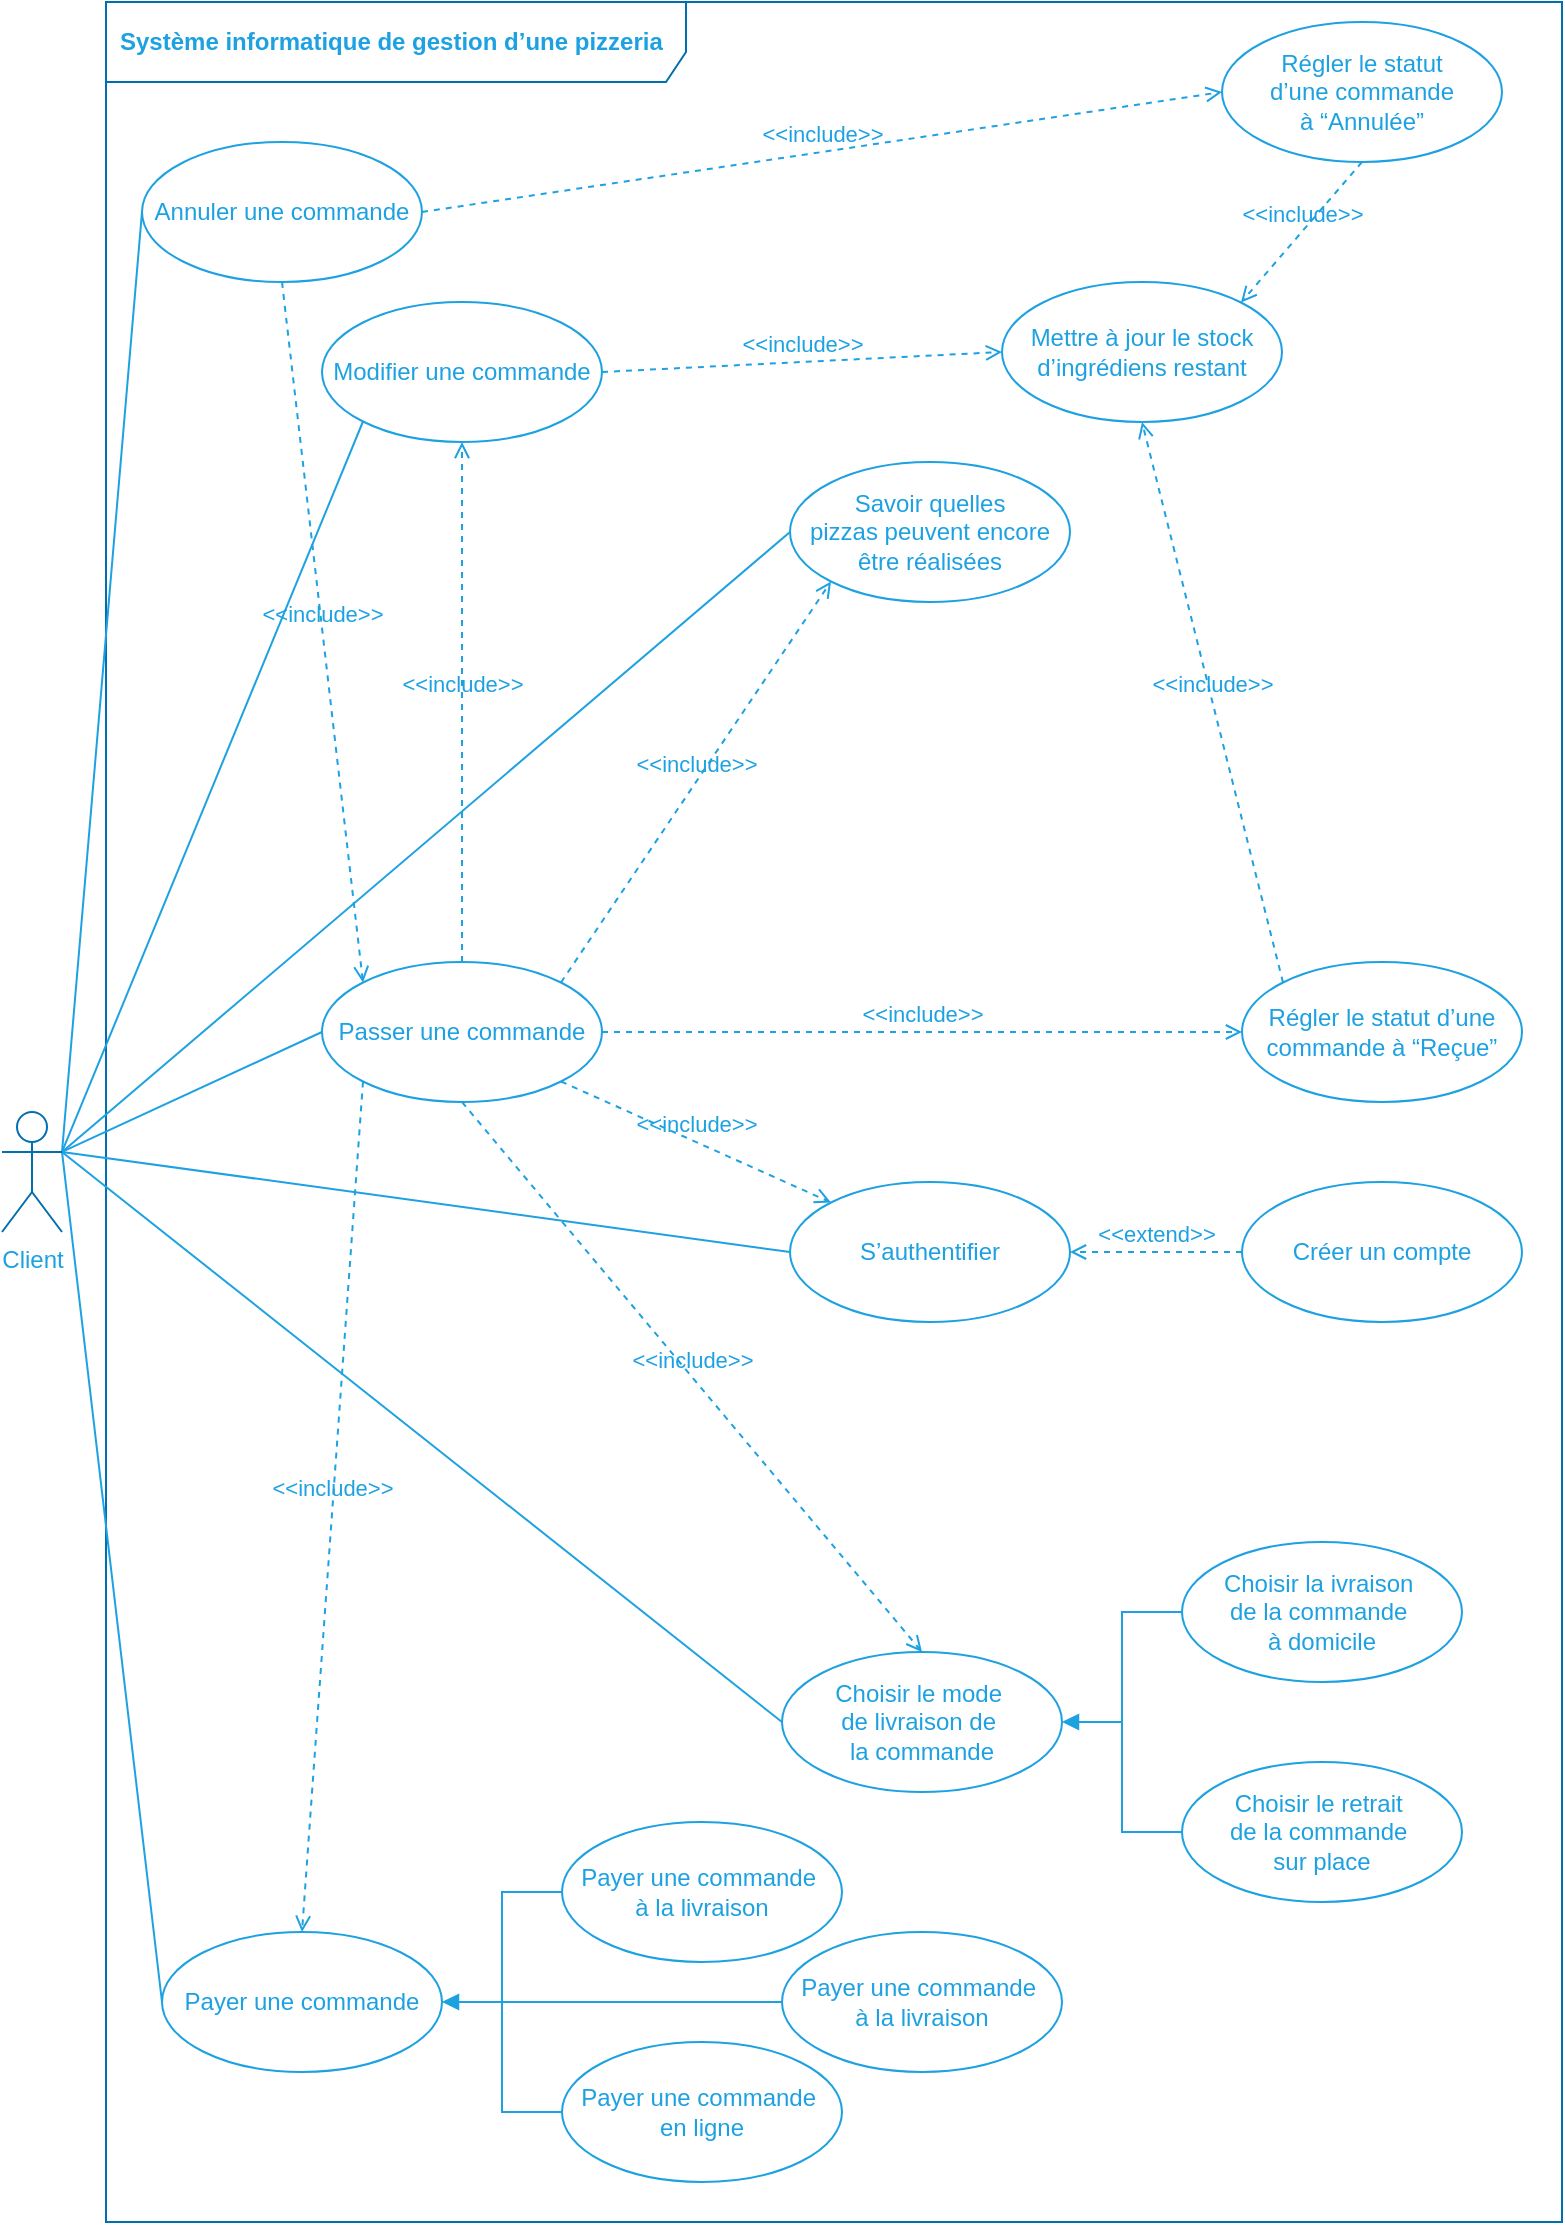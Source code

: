 <mxfile>
    <diagram id="ZDwU52DMAoR-JBrt6ogk" name="Page-1">
        <mxGraphModel dx="930" dy="735" grid="1" gridSize="10" guides="1" tooltips="1" connect="1" arrows="1" fold="1" page="1" pageScale="1" pageWidth="827" pageHeight="1169" math="0" shadow="0">
            <root>
                <mxCell id="0"/>
                <mxCell id="99" value="Application" style="" parent="0"/>
                <mxCell id="207" value="&lt;font color=&quot;#1da1e1&quot;&gt;Système informatique de gestion d’une pizzeria&lt;/font&gt;" style="shape=umlFrame;whiteSpace=wrap;html=1;width=290;height=40;boundedLbl=1;verticalAlign=middle;align=left;spacingLeft=5;strokeColor=#006EAF;fontColor=#ffffff;fillColor=none;fontStyle=1" parent="99" vertex="1">
                    <mxGeometry x="72" y="30" width="728" height="1110" as="geometry"/>
                </mxCell>
                <mxCell id="199" value="&lt;font color=&quot;#1da1e1&quot;&gt;Mettre à jour le stock d’ingrédiens restant&lt;/font&gt;" style="ellipse;whiteSpace=wrap;html=1;fillColor=none;strokeColor=#1DA1E1;" parent="99" vertex="1">
                    <mxGeometry x="520" y="170" width="140" height="70" as="geometry"/>
                </mxCell>
                <mxCell id="201" value="&lt;font color=&quot;#1da1e1&quot;&gt;Régler le statut d’une commande à “Reçue”&lt;/font&gt;" style="ellipse;whiteSpace=wrap;html=1;fillColor=none;strokeColor=#1DA1E1;" parent="99" vertex="1">
                    <mxGeometry x="640" y="510" width="140" height="70" as="geometry"/>
                </mxCell>
                <mxCell id="242" style="edgeStyle=none;rounded=0;orthogonalLoop=1;jettySize=auto;html=1;exitX=0;exitY=1;exitDx=0;exitDy=0;entryX=1;entryY=0.333;entryDx=0;entryDy=0;entryPerimeter=0;endArrow=none;endFill=0;strokeColor=#1DA1E1;" parent="99" source="202" target="7" edge="1">
                    <mxGeometry relative="1" as="geometry"/>
                </mxCell>
                <mxCell id="202" value="&lt;font color=&quot;#1da1e1&quot;&gt;Modifier une commande&lt;/font&gt;" style="ellipse;whiteSpace=wrap;html=1;fillColor=none;strokeColor=#1DA1E1;" parent="99" vertex="1">
                    <mxGeometry x="180" y="180" width="140" height="70" as="geometry"/>
                </mxCell>
                <mxCell id="243" style="edgeStyle=none;rounded=0;orthogonalLoop=1;jettySize=auto;html=1;exitX=0;exitY=0.5;exitDx=0;exitDy=0;entryX=1;entryY=0.333;entryDx=0;entryDy=0;entryPerimeter=0;endArrow=none;endFill=0;strokeColor=#1DA1E1;" parent="99" source="203" target="7" edge="1">
                    <mxGeometry relative="1" as="geometry"/>
                </mxCell>
                <mxCell id="203" value="&lt;font color=&quot;#1da1e1&quot;&gt;Annuler une commande&lt;/font&gt;" style="ellipse;whiteSpace=wrap;html=1;fillColor=none;strokeColor=#1DA1E1;" parent="99" vertex="1">
                    <mxGeometry x="90" y="100" width="140" height="70" as="geometry"/>
                </mxCell>
                <mxCell id="223" style="edgeStyle=none;rounded=0;orthogonalLoop=1;jettySize=auto;html=1;exitX=0;exitY=0.5;exitDx=0;exitDy=0;entryX=1;entryY=0.333;entryDx=0;entryDy=0;entryPerimeter=0;endArrow=none;endFill=0;strokeColor=#1DA1E1;" parent="99" source="193" target="7" edge="1">
                    <mxGeometry relative="1" as="geometry"/>
                </mxCell>
                <mxCell id="193" value="&lt;font color=&quot;#1da1e1&quot;&gt;Passer une commande&lt;/font&gt;" style="ellipse;whiteSpace=wrap;html=1;fillColor=none;strokeColor=#1DA1E1;" parent="99" vertex="1">
                    <mxGeometry x="180" y="510" width="140" height="70" as="geometry"/>
                </mxCell>
                <mxCell id="240" style="edgeStyle=none;rounded=0;orthogonalLoop=1;jettySize=auto;html=1;exitX=0;exitY=0.5;exitDx=0;exitDy=0;entryX=1;entryY=0.333;entryDx=0;entryDy=0;entryPerimeter=0;endArrow=none;endFill=0;strokeColor=#1DA1E1;" parent="99" source="234" target="7" edge="1">
                    <mxGeometry relative="1" as="geometry"/>
                </mxCell>
                <mxCell id="241" style="edgeStyle=none;rounded=0;orthogonalLoop=1;jettySize=auto;html=1;exitX=0;exitY=0.5;exitDx=0;exitDy=0;endArrow=none;endFill=0;strokeColor=#1DA1E1;" parent="99" source="202" target="202" edge="1">
                    <mxGeometry relative="1" as="geometry"/>
                </mxCell>
                <mxCell id="245" value="&lt;font color=&quot;#1da1e1&quot;&gt;&amp;lt;&amp;lt;include&amp;gt;&amp;gt;&lt;/font&gt;" style="html=1;verticalAlign=bottom;labelBackgroundColor=none;endArrow=open;endFill=0;dashed=1;strokeColor=#1DA1E1;exitX=1;exitY=0.5;exitDx=0;exitDy=0;entryX=0;entryY=0.5;entryDx=0;entryDy=0;" parent="99" source="193" target="201" edge="1">
                    <mxGeometry width="160" relative="1" as="geometry">
                        <mxPoint x="260" y="170" as="sourcePoint"/>
                        <mxPoint x="420" y="170" as="targetPoint"/>
                    </mxGeometry>
                </mxCell>
                <mxCell id="246" value="&lt;font color=&quot;#1da1e1&quot;&gt;&amp;lt;&amp;lt;include&amp;gt;&amp;gt;&lt;/font&gt;" style="html=1;verticalAlign=bottom;labelBackgroundColor=none;endArrow=open;endFill=0;dashed=1;strokeColor=#1DA1E1;exitX=0;exitY=0;exitDx=0;exitDy=0;entryX=0.5;entryY=1;entryDx=0;entryDy=0;" parent="99" source="201" target="199" edge="1">
                    <mxGeometry width="160" relative="1" as="geometry">
                        <mxPoint x="270" y="135" as="sourcePoint"/>
                        <mxPoint x="370" y="135" as="targetPoint"/>
                    </mxGeometry>
                </mxCell>
                <mxCell id="247" value="&lt;font color=&quot;#1da1e1&quot;&gt;&amp;lt;&amp;lt;include&amp;gt;&amp;gt;&lt;/font&gt;" style="html=1;verticalAlign=bottom;labelBackgroundColor=none;endArrow=open;endFill=0;dashed=1;strokeColor=#1DA1E1;exitX=1;exitY=0.5;exitDx=0;exitDy=0;entryX=0;entryY=0.5;entryDx=0;entryDy=0;" parent="99" source="202" target="199" edge="1">
                    <mxGeometry width="160" relative="1" as="geometry">
                        <mxPoint x="270" y="135" as="sourcePoint"/>
                        <mxPoint x="370" y="135" as="targetPoint"/>
                    </mxGeometry>
                </mxCell>
                <mxCell id="255" value="" style="group" parent="99" vertex="1" connectable="0">
                    <mxGeometry x="410" y="800" width="340" height="180" as="geometry"/>
                </mxCell>
                <mxCell id="256" value="&lt;span style=&quot;color: rgb(29 , 161 , 225)&quot;&gt;Choisir le mode&amp;nbsp;&lt;/span&gt;&lt;br style=&quot;color: rgb(29 , 161 , 225)&quot;&gt;&lt;span style=&quot;color: rgb(29 , 161 , 225)&quot;&gt;de livraison de&amp;nbsp;&lt;/span&gt;&lt;br style=&quot;color: rgb(29 , 161 , 225)&quot;&gt;&lt;span style=&quot;color: rgb(29 , 161 , 225)&quot;&gt;la commande&lt;/span&gt;" style="ellipse;whiteSpace=wrap;html=1;fillColor=none;strokeColor=#1DA1E1;" parent="255" vertex="1">
                    <mxGeometry y="55" width="140" height="70" as="geometry"/>
                </mxCell>
                <mxCell id="257" value="" style="group" parent="255" vertex="1" connectable="0">
                    <mxGeometry x="170" width="170" height="180" as="geometry"/>
                </mxCell>
                <mxCell id="258" value="&lt;span style=&quot;color: rgb(29 , 161 , 225)&quot;&gt;Choisir le retrait&amp;nbsp;&lt;/span&gt;&lt;br style=&quot;color: rgb(29 , 161 , 225)&quot;&gt;&lt;span style=&quot;color: rgb(29 , 161 , 225)&quot;&gt;de la commande&amp;nbsp;&lt;/span&gt;&lt;br style=&quot;color: rgb(29 , 161 , 225)&quot;&gt;&lt;span style=&quot;color: rgb(29 , 161 , 225)&quot;&gt;sur place&lt;/span&gt;" style="ellipse;whiteSpace=wrap;html=1;fillColor=none;strokeColor=#1DA1E1;" parent="257" vertex="1">
                    <mxGeometry x="30" y="110" width="140" height="70" as="geometry"/>
                </mxCell>
                <mxCell id="259" style="edgeStyle=orthogonalEdgeStyle;rounded=0;orthogonalLoop=1;jettySize=auto;html=1;exitX=0;exitY=0.5;exitDx=0;exitDy=0;entryX=0;entryY=0.5;entryDx=0;entryDy=0;endArrow=none;endFill=0;strokeColor=#1DA1E1;" parent="257" source="260" target="258" edge="1">
                    <mxGeometry relative="1" as="geometry">
                        <Array as="points">
                            <mxPoint y="35"/>
                            <mxPoint y="145"/>
                        </Array>
                    </mxGeometry>
                </mxCell>
                <mxCell id="260" value="&lt;span style=&quot;color: rgb(29 , 161 , 225)&quot;&gt;Choisir la ivraison&amp;nbsp;&lt;/span&gt;&lt;br style=&quot;color: rgb(29 , 161 , 225)&quot;&gt;&lt;span style=&quot;color: rgb(29 , 161 , 225)&quot;&gt;de la commande&amp;nbsp;&lt;/span&gt;&lt;br style=&quot;color: rgb(29 , 161 , 225)&quot;&gt;&lt;span style=&quot;color: rgb(29 , 161 , 225)&quot;&gt;à domicile&lt;/span&gt;" style="ellipse;whiteSpace=wrap;html=1;fillColor=none;strokeColor=#1DA1E1;" parent="257" vertex="1">
                    <mxGeometry x="30" width="140" height="70" as="geometry"/>
                </mxCell>
                <mxCell id="261" style="rounded=0;orthogonalLoop=1;jettySize=auto;html=1;endArrow=block;endFill=1;strokeColor=#1DA1E1;entryX=1;entryY=0.5;entryDx=0;entryDy=0;" parent="255" target="256" edge="1">
                    <mxGeometry relative="1" as="geometry">
                        <mxPoint x="-240.5" y="-160" as="targetPoint"/>
                        <mxPoint x="170" y="90" as="sourcePoint"/>
                    </mxGeometry>
                </mxCell>
                <mxCell id="277" value="&lt;font color=&quot;#1da1e1&quot;&gt;Régler le statut &lt;br&gt;d’une commande &lt;br&gt;à “Annulée”&lt;/font&gt;" style="ellipse;whiteSpace=wrap;html=1;fillColor=none;strokeColor=#1DA1E1;" parent="99" vertex="1">
                    <mxGeometry x="630" y="40" width="140" height="70" as="geometry"/>
                </mxCell>
                <mxCell id="278" value="&lt;font color=&quot;#1da1e1&quot;&gt;&amp;lt;&amp;lt;include&amp;gt;&amp;gt;&lt;/font&gt;" style="html=1;verticalAlign=bottom;labelBackgroundColor=none;endArrow=open;endFill=0;dashed=1;strokeColor=#1DA1E1;exitX=1;exitY=0.5;exitDx=0;exitDy=0;entryX=0;entryY=0.5;entryDx=0;entryDy=0;" parent="99" source="203" target="277" edge="1">
                    <mxGeometry width="160" relative="1" as="geometry">
                        <mxPoint x="270" y="700" as="sourcePoint"/>
                        <mxPoint x="340" y="700" as="targetPoint"/>
                    </mxGeometry>
                </mxCell>
                <mxCell id="279" value="&lt;font color=&quot;#1da1e1&quot;&gt;&amp;lt;&amp;lt;include&amp;gt;&amp;gt;&lt;/font&gt;" style="html=1;verticalAlign=bottom;labelBackgroundColor=none;endArrow=open;endFill=0;dashed=1;strokeColor=#1DA1E1;exitX=0.5;exitY=1;exitDx=0;exitDy=0;entryX=1;entryY=0;entryDx=0;entryDy=0;" parent="99" source="277" target="199" edge="1">
                    <mxGeometry width="160" relative="1" as="geometry">
                        <mxPoint x="280" y="145" as="sourcePoint"/>
                        <mxPoint x="350" y="145" as="targetPoint"/>
                    </mxGeometry>
                </mxCell>
                <mxCell id="281" style="edgeStyle=none;rounded=0;orthogonalLoop=1;jettySize=auto;html=1;exitX=0;exitY=0.5;exitDx=0;exitDy=0;entryX=1;entryY=0.333;entryDx=0;entryDy=0;entryPerimeter=0;endArrow=none;endFill=0;strokeColor=#1DA1E1;" parent="99" source="256" target="7" edge="1">
                    <mxGeometry relative="1" as="geometry"/>
                </mxCell>
                <mxCell id="282" value="&lt;font color=&quot;#1da1e1&quot;&gt;Créer un compte&lt;/font&gt;" style="ellipse;whiteSpace=wrap;html=1;fillColor=none;strokeColor=#1DA1E1;" parent="99" vertex="1">
                    <mxGeometry x="640" y="620" width="140" height="70" as="geometry"/>
                </mxCell>
                <mxCell id="284" style="edgeStyle=none;rounded=0;orthogonalLoop=1;jettySize=auto;html=1;exitX=0;exitY=0.5;exitDx=0;exitDy=0;entryX=1;entryY=0.333;entryDx=0;entryDy=0;entryPerimeter=0;endArrow=none;endFill=0;strokeColor=#1DA1E1;" parent="99" source="283" target="7" edge="1">
                    <mxGeometry relative="1" as="geometry"/>
                </mxCell>
                <mxCell id="283" value="&lt;font color=&quot;#1da1e1&quot;&gt;S’authentifier&lt;/font&gt;" style="ellipse;whiteSpace=wrap;html=1;fillColor=none;strokeColor=#1DA1E1;" parent="99" vertex="1">
                    <mxGeometry x="414" y="620" width="140" height="70" as="geometry"/>
                </mxCell>
                <mxCell id="286" value="&lt;font color=&quot;#1da1e1&quot;&gt;&amp;lt;&amp;lt;extend&amp;gt;&amp;gt;&lt;/font&gt;" style="html=1;verticalAlign=bottom;labelBackgroundColor=none;endArrow=open;endFill=0;dashed=1;strokeColor=#1DA1E1;entryX=1;entryY=0.5;entryDx=0;entryDy=0;exitX=0;exitY=0.5;exitDx=0;exitDy=0;" parent="99" source="282" target="283" edge="1">
                    <mxGeometry width="160" relative="1" as="geometry">
                        <mxPoint x="257" y="170" as="sourcePoint"/>
                        <mxPoint x="417" y="170" as="targetPoint"/>
                    </mxGeometry>
                </mxCell>
                <mxCell id="288" style="edgeStyle=none;rounded=0;orthogonalLoop=1;jettySize=auto;html=1;exitX=0;exitY=0.5;exitDx=0;exitDy=0;entryX=1;entryY=0.333;entryDx=0;entryDy=0;entryPerimeter=0;endArrow=none;endFill=0;strokeColor=#1DA1E1;" parent="99" source="287" target="7" edge="1">
                    <mxGeometry relative="1" as="geometry"/>
                </mxCell>
                <mxCell id="287" value="&lt;font color=&quot;#1da1e1&quot;&gt;Savoir quelles &lt;br&gt;pizzas peuvent encore être réalisées&lt;br&gt;&lt;/font&gt;" style="ellipse;whiteSpace=wrap;html=1;fillColor=none;strokeColor=#1DA1E1;" parent="99" vertex="1">
                    <mxGeometry x="414" y="260" width="140" height="70" as="geometry"/>
                </mxCell>
                <mxCell id="291" value="" style="group" parent="99" vertex="1" connectable="0">
                    <mxGeometry x="100" y="940" width="450" height="180" as="geometry"/>
                </mxCell>
                <mxCell id="234" value="&lt;font color=&quot;#1da1e1&quot;&gt;Payer une commande&lt;/font&gt;" style="ellipse;whiteSpace=wrap;html=1;fillColor=none;strokeColor=#1DA1E1;" parent="291" vertex="1">
                    <mxGeometry y="55" width="140" height="70" as="geometry"/>
                </mxCell>
                <mxCell id="239" style="rounded=0;orthogonalLoop=1;jettySize=auto;html=1;endArrow=block;endFill=1;strokeColor=#1DA1E1;entryX=1;entryY=0.5;entryDx=0;entryDy=0;exitX=0;exitY=0.5;exitDx=0;exitDy=0;" parent="291" source="290" target="234" edge="1">
                    <mxGeometry as="geometry">
                        <mxPoint x="-240.5" y="-160" as="targetPoint"/>
                        <mxPoint x="170" y="90" as="sourcePoint"/>
                    </mxGeometry>
                </mxCell>
                <mxCell id="236" value="&lt;span style=&quot;color: rgb(29 , 161 , 225)&quot;&gt;Payer une commande&amp;nbsp;&lt;/span&gt;&lt;br style=&quot;color: rgb(29 , 161 , 225)&quot;&gt;&lt;span style=&quot;color: rgb(29 , 161 , 225)&quot;&gt;en ligne&lt;/span&gt;" style="ellipse;whiteSpace=wrap;html=1;fillColor=none;strokeColor=#1DA1E1;" parent="291" vertex="1">
                    <mxGeometry x="200" y="110" width="140" height="70" as="geometry"/>
                </mxCell>
                <mxCell id="237" style="edgeStyle=orthogonalEdgeStyle;rounded=0;orthogonalLoop=1;jettySize=auto;html=1;exitX=0;exitY=0.5;exitDx=0;exitDy=0;entryX=0;entryY=0.5;entryDx=0;entryDy=0;endArrow=none;endFill=0;strokeColor=#1DA1E1;" parent="291" source="238" target="236" edge="1">
                    <mxGeometry x="170" as="geometry">
                        <Array as="points">
                            <mxPoint x="170" y="35"/>
                            <mxPoint x="170" y="145"/>
                        </Array>
                    </mxGeometry>
                </mxCell>
                <mxCell id="238" value="&lt;span style=&quot;color: rgb(29 , 161 , 225)&quot;&gt;Payer une commande&amp;nbsp;&lt;/span&gt;&lt;br style=&quot;color: rgb(29 , 161 , 225)&quot;&gt;&lt;span style=&quot;color: rgb(29 , 161 , 225)&quot;&gt;à la livraison&lt;/span&gt;" style="ellipse;whiteSpace=wrap;html=1;fillColor=none;strokeColor=#1DA1E1;" parent="291" vertex="1">
                    <mxGeometry x="200" width="140" height="70" as="geometry"/>
                </mxCell>
                <mxCell id="290" value="&lt;span style=&quot;color: rgb(29 , 161 , 225)&quot;&gt;Payer une commande&amp;nbsp;&lt;/span&gt;&lt;br style=&quot;color: rgb(29 , 161 , 225)&quot;&gt;&lt;span style=&quot;color: rgb(29 , 161 , 225)&quot;&gt;à la livraison&lt;/span&gt;" style="ellipse;whiteSpace=wrap;html=1;fillColor=none;strokeColor=#1DA1E1;" parent="291" vertex="1">
                    <mxGeometry x="310" y="55" width="140" height="70" as="geometry"/>
                </mxCell>
                <mxCell id="292" value="&lt;font color=&quot;#1da1e1&quot;&gt;&amp;lt;&amp;lt;include&amp;gt;&amp;gt;&lt;/font&gt;" style="html=1;verticalAlign=bottom;labelBackgroundColor=none;endArrow=open;endFill=0;dashed=1;strokeColor=#1DA1E1;exitX=1;exitY=1;exitDx=0;exitDy=0;entryX=0;entryY=0;entryDx=0;entryDy=0;" parent="99" source="193" target="283" edge="1">
                    <mxGeometry width="160" relative="1" as="geometry">
                        <mxPoint x="270.0" y="135" as="sourcePoint"/>
                        <mxPoint x="490.0" y="135" as="targetPoint"/>
                    </mxGeometry>
                </mxCell>
                <mxCell id="293" value="&lt;font color=&quot;#1da1e1&quot;&gt;&amp;lt;&amp;lt;include&amp;gt;&amp;gt;&lt;/font&gt;" style="html=1;verticalAlign=bottom;labelBackgroundColor=none;endArrow=open;endFill=0;dashed=1;strokeColor=#1DA1E1;exitX=0.5;exitY=1;exitDx=0;exitDy=0;entryX=0.5;entryY=0;entryDx=0;entryDy=0;" parent="99" source="193" target="256" edge="1">
                    <mxGeometry width="160" relative="1" as="geometry">
                        <mxPoint x="200.0" y="170" as="sourcePoint"/>
                        <mxPoint x="200.0" y="220.0" as="targetPoint"/>
                        <Array as="points"/>
                    </mxGeometry>
                </mxCell>
                <mxCell id="294" value="&lt;font color=&quot;#1da1e1&quot;&gt;&amp;lt;&amp;lt;include&amp;gt;&amp;gt;&lt;/font&gt;" style="html=1;verticalAlign=bottom;labelBackgroundColor=none;endArrow=open;endFill=0;dashed=1;strokeColor=#1DA1E1;exitX=0;exitY=1;exitDx=0;exitDy=0;entryX=0.5;entryY=0;entryDx=0;entryDy=0;" parent="99" source="193" target="234" edge="1">
                    <mxGeometry width="160" relative="1" as="geometry">
                        <mxPoint x="200" y="170" as="sourcePoint"/>
                        <mxPoint x="270" y="320" as="targetPoint"/>
                    </mxGeometry>
                </mxCell>
                <mxCell id="296" value="&lt;font color=&quot;#1da1e1&quot;&gt;&amp;lt;&amp;lt;include&amp;gt;&amp;gt;&lt;/font&gt;" style="html=1;verticalAlign=bottom;labelBackgroundColor=none;endArrow=open;endFill=0;dashed=1;strokeColor=#1DA1E1;exitX=1;exitY=0;exitDx=0;exitDy=0;entryX=0;entryY=1;entryDx=0;entryDy=0;" parent="99" source="193" target="287" edge="1">
                    <mxGeometry width="160" relative="1" as="geometry">
                        <mxPoint x="309.919" y="549.536" as="sourcePoint"/>
                        <mxPoint x="340" y="835" as="targetPoint"/>
                        <Array as="points"/>
                    </mxGeometry>
                </mxCell>
                <mxCell id="297" value="&lt;font color=&quot;#1da1e1&quot;&gt;&amp;lt;&amp;lt;include&amp;gt;&amp;gt;&lt;/font&gt;" style="html=1;verticalAlign=bottom;labelBackgroundColor=none;endArrow=open;endFill=0;dashed=1;strokeColor=#1DA1E1;exitX=0.5;exitY=1;exitDx=0;exitDy=0;entryX=0;entryY=0;entryDx=0;entryDy=0;" parent="99" source="203" target="193" edge="1">
                    <mxGeometry width="160" relative="1" as="geometry">
                        <mxPoint x="260" y="490" as="sourcePoint"/>
                        <mxPoint x="300" y="450" as="targetPoint"/>
                        <Array as="points"/>
                    </mxGeometry>
                </mxCell>
                <mxCell id="299" value="&lt;font color=&quot;#1da1e1&quot;&gt;&amp;lt;&amp;lt;include&amp;gt;&amp;gt;&lt;/font&gt;" style="html=1;verticalAlign=bottom;labelBackgroundColor=none;endArrow=open;endFill=0;dashed=1;strokeColor=#1DA1E1;exitX=0.5;exitY=0;exitDx=0;exitDy=0;entryX=0.5;entryY=1;entryDx=0;entryDy=0;" parent="99" source="193" target="202" edge="1">
                    <mxGeometry width="160" relative="1" as="geometry">
                        <mxPoint x="170" y="180" as="sourcePoint"/>
                        <mxPoint x="210.081" y="500.464" as="targetPoint"/>
                        <Array as="points"/>
                    </mxGeometry>
                </mxCell>
                <mxCell id="1" value="Acteurs et actions" parent="0"/>
                <mxCell id="7" value="&lt;font color=&quot;#1da1e1&quot;&gt;Client&lt;/font&gt;" style="shape=umlActor;verticalLabelPosition=bottom;verticalAlign=top;html=1;strokeColor=#006EAF;fontColor=#ffffff;fillColor=none;" parent="1" vertex="1">
                    <mxGeometry x="20" y="585" width="30" height="60" as="geometry"/>
                </mxCell>
            </root>
        </mxGraphModel>
    </diagram>
</mxfile>